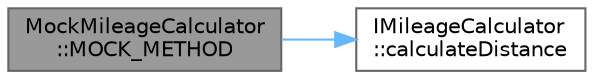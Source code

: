 digraph "MockMileageCalculator::MOCK_METHOD"
{
 // LATEX_PDF_SIZE
  bgcolor="transparent";
  edge [fontname=Helvetica,fontsize=10,labelfontname=Helvetica,labelfontsize=10];
  node [fontname=Helvetica,fontsize=10,shape=box,height=0.2,width=0.4];
  rankdir="LR";
  Node1 [id="Node000001",label="MockMileageCalculator\l::MOCK_METHOD",height=0.2,width=0.4,color="gray40", fillcolor="grey60", style="filled", fontcolor="black",tooltip="Mocked method to add a time to the MileageCalculator."];
  Node1 -> Node2 [id="edge1_Node000001_Node000002",color="steelblue1",style="solid",tooltip=" "];
  Node2 [id="Node000002",label="IMileageCalculator\l::calculateDistance",height=0.2,width=0.4,color="grey40", fillcolor="white", style="filled",URL="$classIMileageCalculator.html#adf2cad1363155e44a743d984acf0c5ff",tooltip=" "];
}
